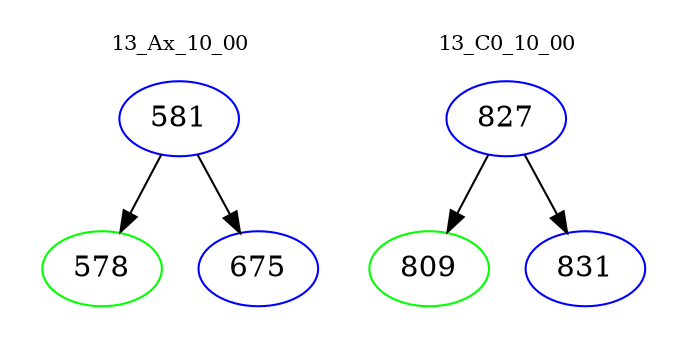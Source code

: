 digraph{
subgraph cluster_0 {
color = white
label = "13_Ax_10_00";
fontsize=10;
T0_581 [label="581", color="blue"]
T0_581 -> T0_578 [color="black"]
T0_578 [label="578", color="green"]
T0_581 -> T0_675 [color="black"]
T0_675 [label="675", color="blue"]
}
subgraph cluster_1 {
color = white
label = "13_C0_10_00";
fontsize=10;
T1_827 [label="827", color="blue"]
T1_827 -> T1_809 [color="black"]
T1_809 [label="809", color="green"]
T1_827 -> T1_831 [color="black"]
T1_831 [label="831", color="blue"]
}
}
